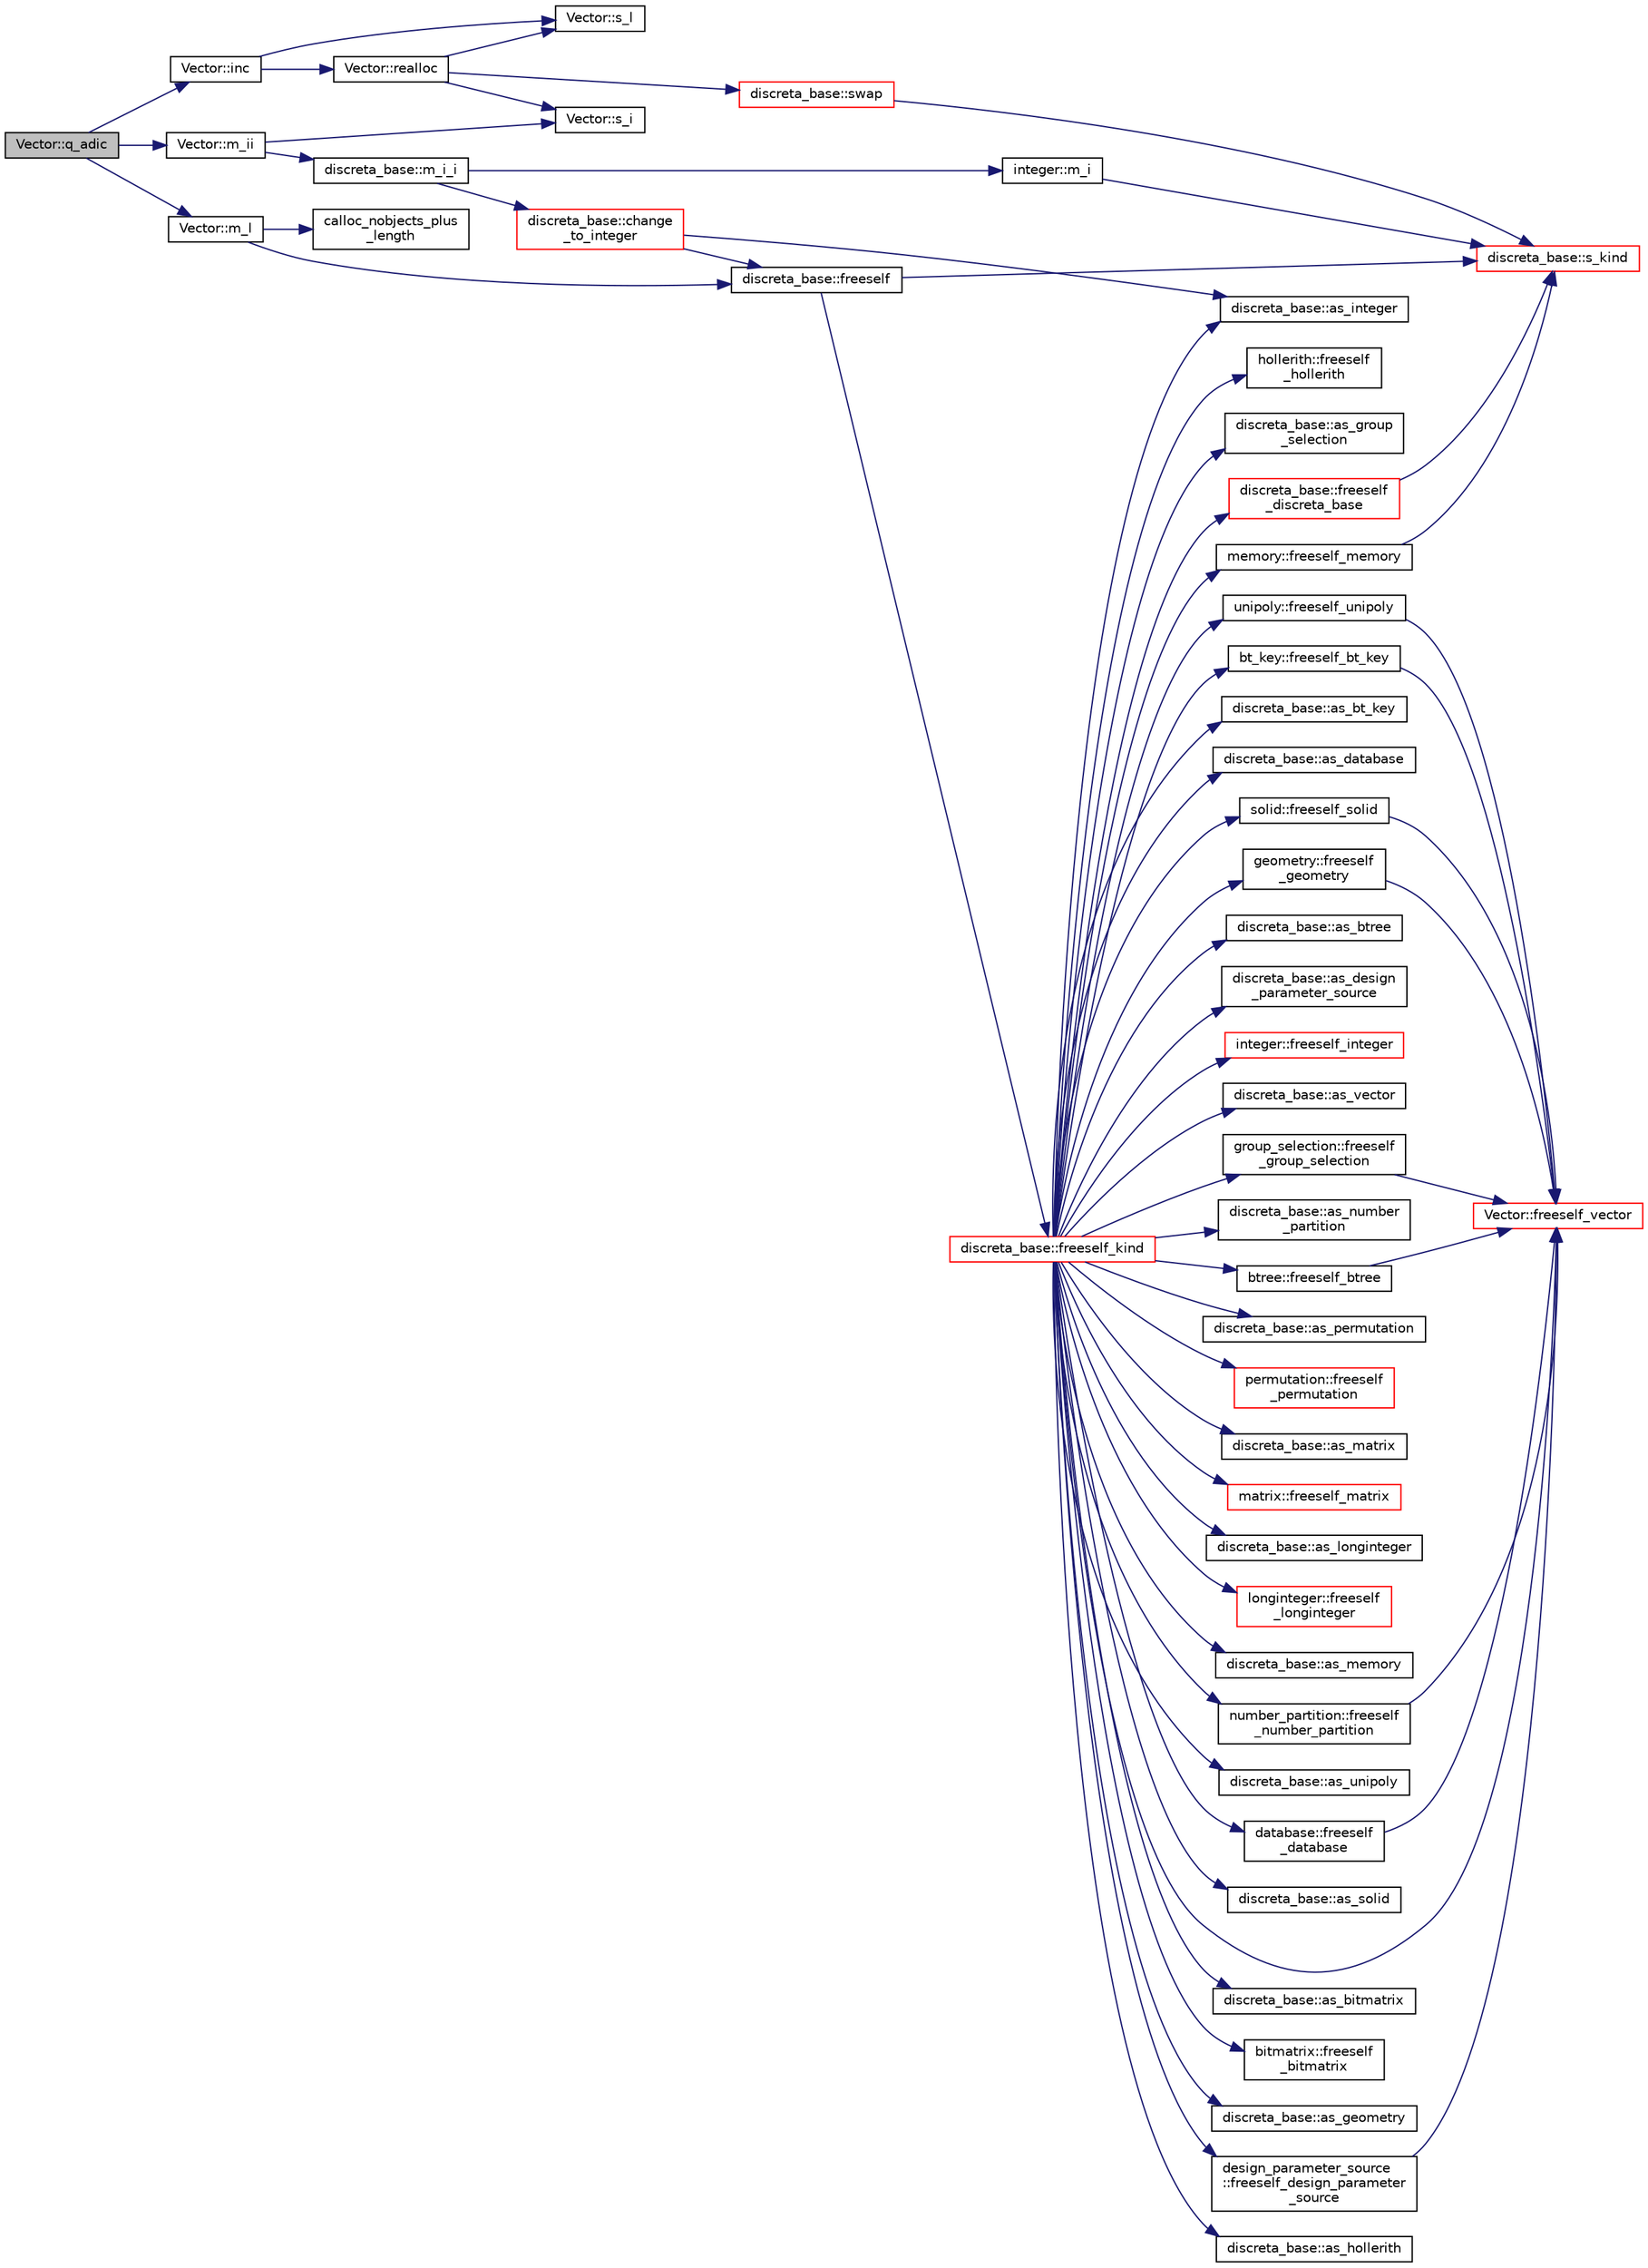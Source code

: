 digraph "Vector::q_adic"
{
  edge [fontname="Helvetica",fontsize="10",labelfontname="Helvetica",labelfontsize="10"];
  node [fontname="Helvetica",fontsize="10",shape=record];
  rankdir="LR";
  Node4368 [label="Vector::q_adic",height=0.2,width=0.4,color="black", fillcolor="grey75", style="filled", fontcolor="black"];
  Node4368 -> Node4369 [color="midnightblue",fontsize="10",style="solid",fontname="Helvetica"];
  Node4369 [label="Vector::m_l",height=0.2,width=0.4,color="black", fillcolor="white", style="filled",URL="$d5/db2/class_vector.html#a00f5520c2a6b4f5282a1a8bcf8ea74eb"];
  Node4369 -> Node4370 [color="midnightblue",fontsize="10",style="solid",fontname="Helvetica"];
  Node4370 [label="discreta_base::freeself",height=0.2,width=0.4,color="black", fillcolor="white", style="filled",URL="$d7/d71/classdiscreta__base.html#a9a3c9501a562293b5667c11b9174d6e5"];
  Node4370 -> Node4371 [color="midnightblue",fontsize="10",style="solid",fontname="Helvetica"];
  Node4371 [label="discreta_base::freeself_kind",height=0.2,width=0.4,color="red", fillcolor="white", style="filled",URL="$d7/d71/classdiscreta__base.html#a63a23ada2165b3838fab719ed458cec8"];
  Node4371 -> Node4372 [color="midnightblue",fontsize="10",style="solid",fontname="Helvetica"];
  Node4372 [label="discreta_base::freeself\l_discreta_base",height=0.2,width=0.4,color="red", fillcolor="white", style="filled",URL="$d7/d71/classdiscreta__base.html#a8b1ec2cee4566034441e066dc2c027db"];
  Node4372 -> Node4373 [color="midnightblue",fontsize="10",style="solid",fontname="Helvetica"];
  Node4373 [label="discreta_base::s_kind",height=0.2,width=0.4,color="red", fillcolor="white", style="filled",URL="$d7/d71/classdiscreta__base.html#a8a830025c74adbbc3362418a7c2ba157"];
  Node4371 -> Node4379 [color="midnightblue",fontsize="10",style="solid",fontname="Helvetica"];
  Node4379 [label="discreta_base::as_integer",height=0.2,width=0.4,color="black", fillcolor="white", style="filled",URL="$d7/d71/classdiscreta__base.html#a00d7691eaf874fd283d942692fe8dd26"];
  Node4371 -> Node4380 [color="midnightblue",fontsize="10",style="solid",fontname="Helvetica"];
  Node4380 [label="integer::freeself_integer",height=0.2,width=0.4,color="red", fillcolor="white", style="filled",URL="$d0/de5/classinteger.html#a02eb557612c9db1820dd75a77151edc0"];
  Node4371 -> Node4381 [color="midnightblue",fontsize="10",style="solid",fontname="Helvetica"];
  Node4381 [label="discreta_base::as_vector",height=0.2,width=0.4,color="black", fillcolor="white", style="filled",URL="$d7/d71/classdiscreta__base.html#a7bdd6cae39c380b128ee9e17e42cf020"];
  Node4371 -> Node4382 [color="midnightblue",fontsize="10",style="solid",fontname="Helvetica"];
  Node4382 [label="Vector::freeself_vector",height=0.2,width=0.4,color="red", fillcolor="white", style="filled",URL="$d5/db2/class_vector.html#ad55c58937ca8fb342247a2c0fb572d20"];
  Node4371 -> Node4384 [color="midnightblue",fontsize="10",style="solid",fontname="Helvetica"];
  Node4384 [label="discreta_base::as_number\l_partition",height=0.2,width=0.4,color="black", fillcolor="white", style="filled",URL="$d7/d71/classdiscreta__base.html#a307aa09de0e925d46697707968ffab00"];
  Node4371 -> Node4385 [color="midnightblue",fontsize="10",style="solid",fontname="Helvetica"];
  Node4385 [label="number_partition::freeself\l_number_partition",height=0.2,width=0.4,color="black", fillcolor="white", style="filled",URL="$df/d50/classnumber__partition.html#aa74111c1c8cd218b654e7b7c1ca42eb5"];
  Node4385 -> Node4382 [color="midnightblue",fontsize="10",style="solid",fontname="Helvetica"];
  Node4371 -> Node4386 [color="midnightblue",fontsize="10",style="solid",fontname="Helvetica"];
  Node4386 [label="discreta_base::as_permutation",height=0.2,width=0.4,color="black", fillcolor="white", style="filled",URL="$d7/d71/classdiscreta__base.html#aa4e72f36a82984239b12ae831e131098"];
  Node4371 -> Node4387 [color="midnightblue",fontsize="10",style="solid",fontname="Helvetica"];
  Node4387 [label="permutation::freeself\l_permutation",height=0.2,width=0.4,color="red", fillcolor="white", style="filled",URL="$d0/d08/classpermutation.html#a1f86343fa765d71c976d79e5ce372c12"];
  Node4371 -> Node4388 [color="midnightblue",fontsize="10",style="solid",fontname="Helvetica"];
  Node4388 [label="discreta_base::as_matrix",height=0.2,width=0.4,color="black", fillcolor="white", style="filled",URL="$d7/d71/classdiscreta__base.html#ae4d7f56d917a4707b838fbffde6467ff"];
  Node4371 -> Node4389 [color="midnightblue",fontsize="10",style="solid",fontname="Helvetica"];
  Node4389 [label="matrix::freeself_matrix",height=0.2,width=0.4,color="red", fillcolor="white", style="filled",URL="$d1/d8d/classmatrix.html#ab47d61820499f35c15bf82fb6a3b9bd1"];
  Node4371 -> Node4391 [color="midnightblue",fontsize="10",style="solid",fontname="Helvetica"];
  Node4391 [label="discreta_base::as_longinteger",height=0.2,width=0.4,color="black", fillcolor="white", style="filled",URL="$d7/d71/classdiscreta__base.html#a20a094639eb711b10c8694c51937f7cd"];
  Node4371 -> Node4392 [color="midnightblue",fontsize="10",style="solid",fontname="Helvetica"];
  Node4392 [label="longinteger::freeself\l_longinteger",height=0.2,width=0.4,color="red", fillcolor="white", style="filled",URL="$d3/d71/classlonginteger.html#a82006f4b7c6bf897de0387497e16c219"];
  Node4371 -> Node4394 [color="midnightblue",fontsize="10",style="solid",fontname="Helvetica"];
  Node4394 [label="discreta_base::as_memory",height=0.2,width=0.4,color="black", fillcolor="white", style="filled",URL="$d7/d71/classdiscreta__base.html#ad94b2d7dce0cd4fa22db57f6e79c4bd2"];
  Node4371 -> Node4395 [color="midnightblue",fontsize="10",style="solid",fontname="Helvetica"];
  Node4395 [label="memory::freeself_memory",height=0.2,width=0.4,color="black", fillcolor="white", style="filled",URL="$d8/d99/classmemory.html#a19366f9105d79a0e818cc19255d7ef4f"];
  Node4395 -> Node4373 [color="midnightblue",fontsize="10",style="solid",fontname="Helvetica"];
  Node4371 -> Node4396 [color="midnightblue",fontsize="10",style="solid",fontname="Helvetica"];
  Node4396 [label="discreta_base::as_unipoly",height=0.2,width=0.4,color="black", fillcolor="white", style="filled",URL="$d7/d71/classdiscreta__base.html#ad50d8027f039fe5c2478cddb243adc9d"];
  Node4371 -> Node4397 [color="midnightblue",fontsize="10",style="solid",fontname="Helvetica"];
  Node4397 [label="unipoly::freeself_unipoly",height=0.2,width=0.4,color="black", fillcolor="white", style="filled",URL="$d1/d89/classunipoly.html#aad315db6c6adb555a0c63877aab7d27e"];
  Node4397 -> Node4382 [color="midnightblue",fontsize="10",style="solid",fontname="Helvetica"];
  Node4371 -> Node4398 [color="midnightblue",fontsize="10",style="solid",fontname="Helvetica"];
  Node4398 [label="discreta_base::as_solid",height=0.2,width=0.4,color="black", fillcolor="white", style="filled",URL="$d7/d71/classdiscreta__base.html#a1fc5f2b85ec97ab0a69dd64903c970a5"];
  Node4371 -> Node4399 [color="midnightblue",fontsize="10",style="solid",fontname="Helvetica"];
  Node4399 [label="solid::freeself_solid",height=0.2,width=0.4,color="black", fillcolor="white", style="filled",URL="$d8/def/classsolid.html#a84c2f0abd7b24b1cf2ccefa9c99567fe"];
  Node4399 -> Node4382 [color="midnightblue",fontsize="10",style="solid",fontname="Helvetica"];
  Node4371 -> Node4400 [color="midnightblue",fontsize="10",style="solid",fontname="Helvetica"];
  Node4400 [label="discreta_base::as_bitmatrix",height=0.2,width=0.4,color="black", fillcolor="white", style="filled",URL="$d7/d71/classdiscreta__base.html#a071ad54ea8ef6c9d1d15f532e5a76df6"];
  Node4371 -> Node4401 [color="midnightblue",fontsize="10",style="solid",fontname="Helvetica"];
  Node4401 [label="bitmatrix::freeself\l_bitmatrix",height=0.2,width=0.4,color="black", fillcolor="white", style="filled",URL="$de/dc8/classbitmatrix.html#a4b84eed56a244df63819eae6b7ba1eff"];
  Node4371 -> Node4402 [color="midnightblue",fontsize="10",style="solid",fontname="Helvetica"];
  Node4402 [label="discreta_base::as_geometry",height=0.2,width=0.4,color="black", fillcolor="white", style="filled",URL="$d7/d71/classdiscreta__base.html#a38fc7b4cdd830703e9d87354b79bc5c8"];
  Node4371 -> Node4403 [color="midnightblue",fontsize="10",style="solid",fontname="Helvetica"];
  Node4403 [label="geometry::freeself\l_geometry",height=0.2,width=0.4,color="black", fillcolor="white", style="filled",URL="$da/d44/classgeometry.html#a504b1b52d24b4ae00d9fd0b7838b57e6"];
  Node4403 -> Node4382 [color="midnightblue",fontsize="10",style="solid",fontname="Helvetica"];
  Node4371 -> Node4404 [color="midnightblue",fontsize="10",style="solid",fontname="Helvetica"];
  Node4404 [label="discreta_base::as_hollerith",height=0.2,width=0.4,color="black", fillcolor="white", style="filled",URL="$d7/d71/classdiscreta__base.html#a3e66f82711f314710107e2f29e589690"];
  Node4371 -> Node4405 [color="midnightblue",fontsize="10",style="solid",fontname="Helvetica"];
  Node4405 [label="hollerith::freeself\l_hollerith",height=0.2,width=0.4,color="black", fillcolor="white", style="filled",URL="$d8/d99/classhollerith.html#a240d1b30780c9e09323d0b3ad5e2d1f7"];
  Node4371 -> Node4406 [color="midnightblue",fontsize="10",style="solid",fontname="Helvetica"];
  Node4406 [label="discreta_base::as_group\l_selection",height=0.2,width=0.4,color="black", fillcolor="white", style="filled",URL="$d7/d71/classdiscreta__base.html#aae1bac4883c567718bef9fb610abbdc8"];
  Node4371 -> Node4407 [color="midnightblue",fontsize="10",style="solid",fontname="Helvetica"];
  Node4407 [label="group_selection::freeself\l_group_selection",height=0.2,width=0.4,color="black", fillcolor="white", style="filled",URL="$d6/db0/classgroup__selection.html#a778b1a466858bf7f90516eeba1795798"];
  Node4407 -> Node4382 [color="midnightblue",fontsize="10",style="solid",fontname="Helvetica"];
  Node4371 -> Node4408 [color="midnightblue",fontsize="10",style="solid",fontname="Helvetica"];
  Node4408 [label="discreta_base::as_bt_key",height=0.2,width=0.4,color="black", fillcolor="white", style="filled",URL="$d7/d71/classdiscreta__base.html#a2734c6e08dca17cf6588bd5064ec1b9f"];
  Node4371 -> Node4409 [color="midnightblue",fontsize="10",style="solid",fontname="Helvetica"];
  Node4409 [label="bt_key::freeself_bt_key",height=0.2,width=0.4,color="black", fillcolor="white", style="filled",URL="$d1/de5/classbt__key.html#aad1f5a9b943d3ae072f1d09a9bb126c6"];
  Node4409 -> Node4382 [color="midnightblue",fontsize="10",style="solid",fontname="Helvetica"];
  Node4371 -> Node4410 [color="midnightblue",fontsize="10",style="solid",fontname="Helvetica"];
  Node4410 [label="discreta_base::as_database",height=0.2,width=0.4,color="black", fillcolor="white", style="filled",URL="$d7/d71/classdiscreta__base.html#ab055d39d58210a2b03ba3d33703b09a9"];
  Node4371 -> Node4411 [color="midnightblue",fontsize="10",style="solid",fontname="Helvetica"];
  Node4411 [label="database::freeself\l_database",height=0.2,width=0.4,color="black", fillcolor="white", style="filled",URL="$db/d72/classdatabase.html#a4dc263211f9b364e4fa733c8cf53e066"];
  Node4411 -> Node4382 [color="midnightblue",fontsize="10",style="solid",fontname="Helvetica"];
  Node4371 -> Node4412 [color="midnightblue",fontsize="10",style="solid",fontname="Helvetica"];
  Node4412 [label="discreta_base::as_btree",height=0.2,width=0.4,color="black", fillcolor="white", style="filled",URL="$d7/d71/classdiscreta__base.html#a78e76674cef2ec113c17989c11288778"];
  Node4371 -> Node4413 [color="midnightblue",fontsize="10",style="solid",fontname="Helvetica"];
  Node4413 [label="btree::freeself_btree",height=0.2,width=0.4,color="black", fillcolor="white", style="filled",URL="$dd/db0/classbtree.html#af866a69c5f887781efdcd491d71f2c28"];
  Node4413 -> Node4382 [color="midnightblue",fontsize="10",style="solid",fontname="Helvetica"];
  Node4371 -> Node4414 [color="midnightblue",fontsize="10",style="solid",fontname="Helvetica"];
  Node4414 [label="discreta_base::as_design\l_parameter_source",height=0.2,width=0.4,color="black", fillcolor="white", style="filled",URL="$d7/d71/classdiscreta__base.html#a59cbf837c6582ded5bc586265d13d81a"];
  Node4371 -> Node4415 [color="midnightblue",fontsize="10",style="solid",fontname="Helvetica"];
  Node4415 [label="design_parameter_source\l::freeself_design_parameter\l_source",height=0.2,width=0.4,color="black", fillcolor="white", style="filled",URL="$df/d4b/classdesign__parameter__source.html#a61e751fbde5330ede70525d4953bbc79"];
  Node4415 -> Node4382 [color="midnightblue",fontsize="10",style="solid",fontname="Helvetica"];
  Node4370 -> Node4373 [color="midnightblue",fontsize="10",style="solid",fontname="Helvetica"];
  Node4369 -> Node4418 [color="midnightblue",fontsize="10",style="solid",fontname="Helvetica"];
  Node4418 [label="calloc_nobjects_plus\l_length",height=0.2,width=0.4,color="black", fillcolor="white", style="filled",URL="$d9/d60/discreta_8h.html#a71599d54c8c17dfa065a363f5cdd0aa4"];
  Node4368 -> Node4419 [color="midnightblue",fontsize="10",style="solid",fontname="Helvetica"];
  Node4419 [label="Vector::inc",height=0.2,width=0.4,color="black", fillcolor="white", style="filled",URL="$d5/db2/class_vector.html#a5f6fe0531bc3d9829becd8503e4156a3"];
  Node4419 -> Node4420 [color="midnightblue",fontsize="10",style="solid",fontname="Helvetica"];
  Node4420 [label="Vector::realloc",height=0.2,width=0.4,color="black", fillcolor="white", style="filled",URL="$d5/db2/class_vector.html#a00aff28a4a7cacc8c5aaf44b6f3fb3a5"];
  Node4420 -> Node4421 [color="midnightblue",fontsize="10",style="solid",fontname="Helvetica"];
  Node4421 [label="Vector::s_l",height=0.2,width=0.4,color="black", fillcolor="white", style="filled",URL="$d5/db2/class_vector.html#ad2dc082288f858d22a528832289e0704"];
  Node4420 -> Node4422 [color="midnightblue",fontsize="10",style="solid",fontname="Helvetica"];
  Node4422 [label="Vector::s_i",height=0.2,width=0.4,color="black", fillcolor="white", style="filled",URL="$d5/db2/class_vector.html#a1c4fe1752523df8119f70dd550244871"];
  Node4420 -> Node4423 [color="midnightblue",fontsize="10",style="solid",fontname="Helvetica"];
  Node4423 [label="discreta_base::swap",height=0.2,width=0.4,color="red", fillcolor="white", style="filled",URL="$d7/d71/classdiscreta__base.html#a2e8acbb9d3476675dac5b6a583b0293e"];
  Node4423 -> Node4373 [color="midnightblue",fontsize="10",style="solid",fontname="Helvetica"];
  Node4419 -> Node4421 [color="midnightblue",fontsize="10",style="solid",fontname="Helvetica"];
  Node4368 -> Node4446 [color="midnightblue",fontsize="10",style="solid",fontname="Helvetica"];
  Node4446 [label="Vector::m_ii",height=0.2,width=0.4,color="black", fillcolor="white", style="filled",URL="$d5/db2/class_vector.html#aa6a97eabb43f192a47947f4f6acbb04d"];
  Node4446 -> Node4422 [color="midnightblue",fontsize="10",style="solid",fontname="Helvetica"];
  Node4446 -> Node4447 [color="midnightblue",fontsize="10",style="solid",fontname="Helvetica"];
  Node4447 [label="discreta_base::m_i_i",height=0.2,width=0.4,color="black", fillcolor="white", style="filled",URL="$d7/d71/classdiscreta__base.html#aa231464a9d4bc233f66608021c9ad997"];
  Node4447 -> Node4448 [color="midnightblue",fontsize="10",style="solid",fontname="Helvetica"];
  Node4448 [label="discreta_base::change\l_to_integer",height=0.2,width=0.4,color="red", fillcolor="white", style="filled",URL="$d7/d71/classdiscreta__base.html#a58a5a5bd8f8e6f2dd7b4483b66dc7bb9"];
  Node4448 -> Node4370 [color="midnightblue",fontsize="10",style="solid",fontname="Helvetica"];
  Node4448 -> Node4379 [color="midnightblue",fontsize="10",style="solid",fontname="Helvetica"];
  Node4447 -> Node4449 [color="midnightblue",fontsize="10",style="solid",fontname="Helvetica"];
  Node4449 [label="integer::m_i",height=0.2,width=0.4,color="black", fillcolor="white", style="filled",URL="$d0/de5/classinteger.html#a869091f0a0f35f5354c8c4a70250e8a9"];
  Node4449 -> Node4373 [color="midnightblue",fontsize="10",style="solid",fontname="Helvetica"];
}
